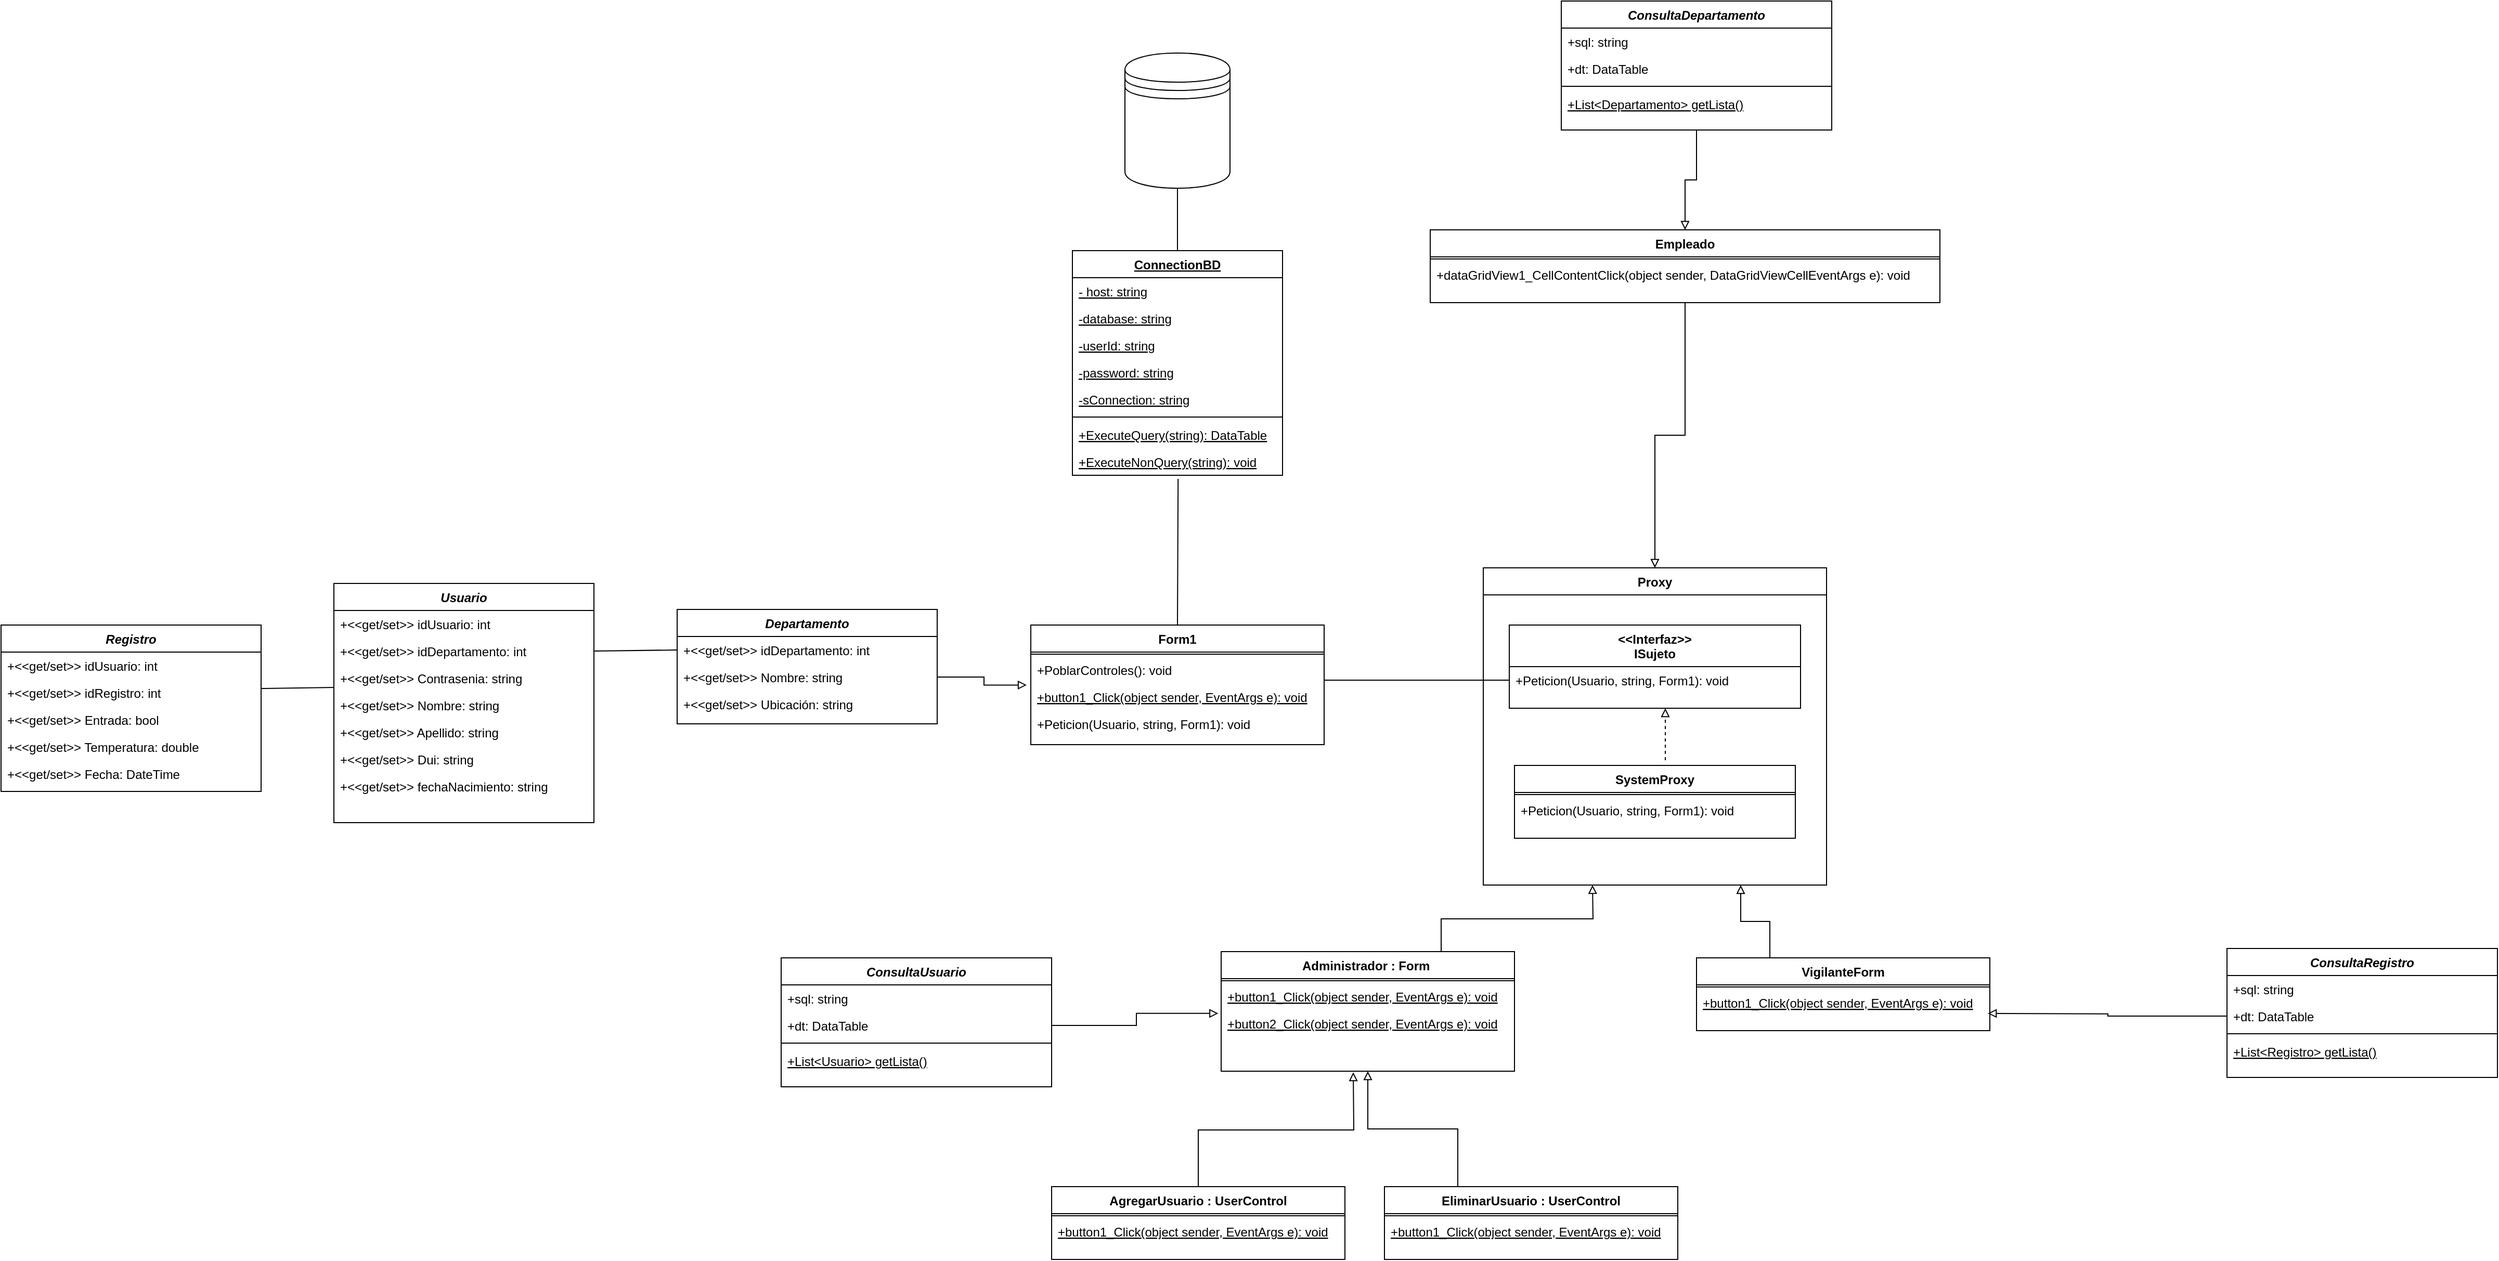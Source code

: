 <mxfile version="13.3.6" type="device"><diagram id="C5RBs43oDa-KdzZeNtuy" name="Page-1"><mxGraphModel dx="2675" dy="1678" grid="1" gridSize="10" guides="1" tooltips="1" connect="1" arrows="1" fold="1" page="1" pageScale="1" pageWidth="827" pageHeight="1169" math="0" shadow="0"><root><mxCell id="WIyWlLk6GJQsqaUBKTNV-0"/><mxCell id="WIyWlLk6GJQsqaUBKTNV-1" parent="WIyWlLk6GJQsqaUBKTNV-0"/><mxCell id="zkfFHV4jXpPFQw0GAbJ--13" value="&lt;&lt;Interfaz&gt;&gt;&#10;ISujeto" style="swimlane;fontStyle=1;align=center;verticalAlign=top;childLayout=stackLayout;horizontal=1;startSize=40;horizontalStack=0;resizeParent=1;resizeLast=0;collapsible=1;marginBottom=0;rounded=0;shadow=0;strokeWidth=1;" parent="WIyWlLk6GJQsqaUBKTNV-1" vertex="1"><mxGeometry x="490" y="450" width="280" height="80" as="geometry"><mxRectangle x="340" y="380" width="170" height="26" as="alternateBounds"/></mxGeometry></mxCell><mxCell id="zkfFHV4jXpPFQw0GAbJ--14" value="+Peticion(Usuario, string, Form1): void" style="text;align=left;verticalAlign=top;spacingLeft=4;spacingRight=4;overflow=hidden;rotatable=0;points=[[0,0.5],[1,0.5]];portConstraint=eastwest;" parent="zkfFHV4jXpPFQw0GAbJ--13" vertex="1"><mxGeometry y="40" width="280" height="26" as="geometry"/></mxCell><mxCell id="zkfFHV4jXpPFQw0GAbJ--15" value="" style="line;html=1;strokeWidth=1;align=left;verticalAlign=middle;spacingTop=-1;spacingLeft=3;spacingRight=3;rotatable=0;labelPosition=right;points=[];portConstraint=eastwest;" parent="zkfFHV4jXpPFQw0GAbJ--13" vertex="1"><mxGeometry y="66" width="280" as="geometry"/></mxCell><mxCell id="zkfFHV4jXpPFQw0GAbJ--6" value="SystemProxy" style="swimlane;fontStyle=1;align=center;verticalAlign=top;childLayout=stackLayout;horizontal=1;startSize=26;horizontalStack=0;resizeParent=1;resizeLast=0;collapsible=1;marginBottom=0;rounded=0;shadow=0;strokeWidth=1;" parent="WIyWlLk6GJQsqaUBKTNV-1" vertex="1"><mxGeometry x="495" y="585" width="270" height="70" as="geometry"><mxRectangle x="130" y="380" width="160" height="26" as="alternateBounds"/></mxGeometry></mxCell><mxCell id="zkfFHV4jXpPFQw0GAbJ--9" value="" style="line;html=1;strokeWidth=1;align=left;verticalAlign=middle;spacingTop=-1;spacingLeft=3;spacingRight=3;rotatable=0;labelPosition=right;points=[];portConstraint=eastwest;" parent="zkfFHV4jXpPFQw0GAbJ--6" vertex="1"><mxGeometry y="26" width="270" height="4" as="geometry"/></mxCell><mxCell id="zkfFHV4jXpPFQw0GAbJ--10" value="+Peticion(Usuario, string, Form1): void" style="text;align=left;verticalAlign=top;spacingLeft=4;spacingRight=4;overflow=hidden;rotatable=0;points=[[0,0.5],[1,0.5]];portConstraint=eastwest;fontStyle=0" parent="zkfFHV4jXpPFQw0GAbJ--6" vertex="1"><mxGeometry y="30" width="270" height="26" as="geometry"/></mxCell><mxCell id="h6m7M0IWnT54cauGJ-Vh-0" value="Proxy" style="swimlane;fontStyle=1;childLayout=stackLayout;horizontal=1;startSize=26;fillColor=none;horizontalStack=0;resizeParent=1;resizeParentMax=0;resizeLast=0;collapsible=1;marginBottom=0;" vertex="1" parent="WIyWlLk6GJQsqaUBKTNV-1"><mxGeometry x="465" y="395" width="330" height="305" as="geometry"/></mxCell><mxCell id="h6m7M0IWnT54cauGJ-Vh-109" value="" style="endArrow=block;html=1;endFill=0;dashed=1;" edge="1" parent="h6m7M0IWnT54cauGJ-Vh-0"><mxGeometry width="50" height="50" relative="1" as="geometry"><mxPoint x="175" y="185" as="sourcePoint"/><mxPoint x="175" y="135" as="targetPoint"/></mxGeometry></mxCell><mxCell id="h6m7M0IWnT54cauGJ-Vh-64" value="Form1" style="swimlane;fontStyle=1;align=center;verticalAlign=top;childLayout=stackLayout;horizontal=1;startSize=26;horizontalStack=0;resizeParent=1;resizeLast=0;collapsible=1;marginBottom=0;rounded=0;shadow=0;strokeWidth=1;" vertex="1" parent="WIyWlLk6GJQsqaUBKTNV-1"><mxGeometry x="30" y="450" width="282" height="115" as="geometry"><mxRectangle x="550" y="140" width="160" height="26" as="alternateBounds"/></mxGeometry></mxCell><mxCell id="h6m7M0IWnT54cauGJ-Vh-70" value="" style="line;html=1;strokeWidth=1;align=left;verticalAlign=middle;spacingTop=-1;spacingLeft=3;spacingRight=3;rotatable=0;labelPosition=right;points=[];portConstraint=eastwest;" vertex="1" parent="h6m7M0IWnT54cauGJ-Vh-64"><mxGeometry y="26" width="282" height="4" as="geometry"/></mxCell><mxCell id="h6m7M0IWnT54cauGJ-Vh-71" value="+PoblarControles(): void" style="text;align=left;verticalAlign=top;spacingLeft=4;spacingRight=4;overflow=hidden;rotatable=0;points=[[0,0.5],[1,0.5]];portConstraint=eastwest;fontStyle=0" vertex="1" parent="h6m7M0IWnT54cauGJ-Vh-64"><mxGeometry y="30" width="282" height="26" as="geometry"/></mxCell><mxCell id="h6m7M0IWnT54cauGJ-Vh-72" value="+button1_Click(object sender, EventArgs e): void" style="text;align=left;verticalAlign=top;spacingLeft=4;spacingRight=4;overflow=hidden;rotatable=0;points=[[0,0.5],[1,0.5]];portConstraint=eastwest;fontStyle=4" vertex="1" parent="h6m7M0IWnT54cauGJ-Vh-64"><mxGeometry y="56" width="282" height="26" as="geometry"/></mxCell><mxCell id="h6m7M0IWnT54cauGJ-Vh-108" value="+Peticion(Usuario, string, Form1): void" style="text;align=left;verticalAlign=top;spacingLeft=4;spacingRight=4;overflow=hidden;rotatable=0;points=[[0,0.5],[1,0.5]];portConstraint=eastwest;" vertex="1" parent="h6m7M0IWnT54cauGJ-Vh-64"><mxGeometry y="82" width="282" height="26" as="geometry"/></mxCell><mxCell id="zkfFHV4jXpPFQw0GAbJ--17" value="ConnectionBD" style="swimlane;fontStyle=5;align=center;verticalAlign=top;childLayout=stackLayout;horizontal=1;startSize=26;horizontalStack=0;resizeParent=1;resizeLast=0;collapsible=1;marginBottom=0;rounded=0;shadow=0;strokeWidth=1;" parent="WIyWlLk6GJQsqaUBKTNV-1" vertex="1"><mxGeometry x="70" y="90" width="202" height="216" as="geometry"><mxRectangle x="550" y="140" width="160" height="26" as="alternateBounds"/></mxGeometry></mxCell><mxCell id="zkfFHV4jXpPFQw0GAbJ--18" value="- host: string" style="text;align=left;verticalAlign=top;spacingLeft=4;spacingRight=4;overflow=hidden;rotatable=0;points=[[0,0.5],[1,0.5]];portConstraint=eastwest;fontStyle=4" parent="zkfFHV4jXpPFQw0GAbJ--17" vertex="1"><mxGeometry y="26" width="202" height="26" as="geometry"/></mxCell><mxCell id="zkfFHV4jXpPFQw0GAbJ--19" value="-database: string" style="text;align=left;verticalAlign=top;spacingLeft=4;spacingRight=4;overflow=hidden;rotatable=0;points=[[0,0.5],[1,0.5]];portConstraint=eastwest;rounded=0;shadow=0;html=0;fontStyle=4" parent="zkfFHV4jXpPFQw0GAbJ--17" vertex="1"><mxGeometry y="52" width="202" height="26" as="geometry"/></mxCell><mxCell id="zkfFHV4jXpPFQw0GAbJ--20" value="-userId: string" style="text;align=left;verticalAlign=top;spacingLeft=4;spacingRight=4;overflow=hidden;rotatable=0;points=[[0,0.5],[1,0.5]];portConstraint=eastwest;rounded=0;shadow=0;html=0;fontStyle=4" parent="zkfFHV4jXpPFQw0GAbJ--17" vertex="1"><mxGeometry y="78" width="202" height="26" as="geometry"/></mxCell><mxCell id="zkfFHV4jXpPFQw0GAbJ--21" value="-password: string" style="text;align=left;verticalAlign=top;spacingLeft=4;spacingRight=4;overflow=hidden;rotatable=0;points=[[0,0.5],[1,0.5]];portConstraint=eastwest;rounded=0;shadow=0;html=0;fontStyle=4" parent="zkfFHV4jXpPFQw0GAbJ--17" vertex="1"><mxGeometry y="104" width="202" height="26" as="geometry"/></mxCell><mxCell id="zkfFHV4jXpPFQw0GAbJ--22" value="-sConnection: string" style="text;align=left;verticalAlign=top;spacingLeft=4;spacingRight=4;overflow=hidden;rotatable=0;points=[[0,0.5],[1,0.5]];portConstraint=eastwest;rounded=0;shadow=0;html=0;fontStyle=4" parent="zkfFHV4jXpPFQw0GAbJ--17" vertex="1"><mxGeometry y="130" width="202" height="26" as="geometry"/></mxCell><mxCell id="zkfFHV4jXpPFQw0GAbJ--23" value="" style="line;html=1;strokeWidth=1;align=left;verticalAlign=middle;spacingTop=-1;spacingLeft=3;spacingRight=3;rotatable=0;labelPosition=right;points=[];portConstraint=eastwest;" parent="zkfFHV4jXpPFQw0GAbJ--17" vertex="1"><mxGeometry y="156" width="202" height="8" as="geometry"/></mxCell><mxCell id="zkfFHV4jXpPFQw0GAbJ--24" value="+ExecuteQuery(string): DataTable" style="text;align=left;verticalAlign=top;spacingLeft=4;spacingRight=4;overflow=hidden;rotatable=0;points=[[0,0.5],[1,0.5]];portConstraint=eastwest;fontStyle=4" parent="zkfFHV4jXpPFQw0GAbJ--17" vertex="1"><mxGeometry y="164" width="202" height="26" as="geometry"/></mxCell><mxCell id="zkfFHV4jXpPFQw0GAbJ--25" value="+ExecuteNonQuery(string): void" style="text;align=left;verticalAlign=top;spacingLeft=4;spacingRight=4;overflow=hidden;rotatable=0;points=[[0,0.5],[1,0.5]];portConstraint=eastwest;fontStyle=4" parent="zkfFHV4jXpPFQw0GAbJ--17" vertex="1"><mxGeometry y="190" width="202" height="26" as="geometry"/></mxCell><mxCell id="h6m7M0IWnT54cauGJ-Vh-16" value="Usuario" style="swimlane;fontStyle=3;align=center;verticalAlign=top;childLayout=stackLayout;horizontal=1;startSize=26;horizontalStack=0;resizeParent=1;resizeLast=0;collapsible=1;marginBottom=0;rounded=0;shadow=0;strokeWidth=1;" vertex="1" parent="WIyWlLk6GJQsqaUBKTNV-1"><mxGeometry x="-640" y="410" width="250" height="230" as="geometry"><mxRectangle x="230" y="140" width="160" height="26" as="alternateBounds"/></mxGeometry></mxCell><mxCell id="h6m7M0IWnT54cauGJ-Vh-17" value="+&lt;&lt;get/set&gt;&gt; idUsuario: int" style="text;align=left;verticalAlign=top;spacingLeft=4;spacingRight=4;overflow=hidden;rotatable=0;points=[[0,0.5],[1,0.5]];portConstraint=eastwest;" vertex="1" parent="h6m7M0IWnT54cauGJ-Vh-16"><mxGeometry y="26" width="250" height="26" as="geometry"/></mxCell><mxCell id="h6m7M0IWnT54cauGJ-Vh-18" value="+&lt;&lt;get/set&gt;&gt; idDepartamento: int" style="text;align=left;verticalAlign=top;spacingLeft=4;spacingRight=4;overflow=hidden;rotatable=0;points=[[0,0.5],[1,0.5]];portConstraint=eastwest;rounded=0;shadow=0;html=0;" vertex="1" parent="h6m7M0IWnT54cauGJ-Vh-16"><mxGeometry y="52" width="250" height="26" as="geometry"/></mxCell><mxCell id="h6m7M0IWnT54cauGJ-Vh-19" value="+&lt;&lt;get/set&gt;&gt; Contrasenia: string" style="text;align=left;verticalAlign=top;spacingLeft=4;spacingRight=4;overflow=hidden;rotatable=0;points=[[0,0.5],[1,0.5]];portConstraint=eastwest;rounded=0;shadow=0;html=0;" vertex="1" parent="h6m7M0IWnT54cauGJ-Vh-16"><mxGeometry y="78" width="250" height="26" as="geometry"/></mxCell><mxCell id="h6m7M0IWnT54cauGJ-Vh-34" value="+&lt;&lt;get/set&gt;&gt; Nombre: string" style="text;align=left;verticalAlign=top;spacingLeft=4;spacingRight=4;overflow=hidden;rotatable=0;points=[[0,0.5],[1,0.5]];portConstraint=eastwest;rounded=0;shadow=0;html=0;" vertex="1" parent="h6m7M0IWnT54cauGJ-Vh-16"><mxGeometry y="104" width="250" height="26" as="geometry"/></mxCell><mxCell id="h6m7M0IWnT54cauGJ-Vh-35" value="+&lt;&lt;get/set&gt;&gt; Apellido: string" style="text;align=left;verticalAlign=top;spacingLeft=4;spacingRight=4;overflow=hidden;rotatable=0;points=[[0,0.5],[1,0.5]];portConstraint=eastwest;rounded=0;shadow=0;html=0;" vertex="1" parent="h6m7M0IWnT54cauGJ-Vh-16"><mxGeometry y="130" width="250" height="26" as="geometry"/></mxCell><mxCell id="h6m7M0IWnT54cauGJ-Vh-36" value="+&lt;&lt;get/set&gt;&gt; Dui: string" style="text;align=left;verticalAlign=top;spacingLeft=4;spacingRight=4;overflow=hidden;rotatable=0;points=[[0,0.5],[1,0.5]];portConstraint=eastwest;rounded=0;shadow=0;html=0;" vertex="1" parent="h6m7M0IWnT54cauGJ-Vh-16"><mxGeometry y="156" width="250" height="26" as="geometry"/></mxCell><mxCell id="h6m7M0IWnT54cauGJ-Vh-37" value="+&lt;&lt;get/set&gt;&gt; fechaNacimiento: string" style="text;align=left;verticalAlign=top;spacingLeft=4;spacingRight=4;overflow=hidden;rotatable=0;points=[[0,0.5],[1,0.5]];portConstraint=eastwest;rounded=0;shadow=0;html=0;" vertex="1" parent="h6m7M0IWnT54cauGJ-Vh-16"><mxGeometry y="182" width="250" height="26" as="geometry"/></mxCell><mxCell id="h6m7M0IWnT54cauGJ-Vh-20" value="" style="line;html=1;strokeWidth=1;align=left;verticalAlign=middle;spacingTop=-1;spacingLeft=3;spacingRight=3;rotatable=0;labelPosition=right;points=[];portConstraint=eastwest;" vertex="1" parent="h6m7M0IWnT54cauGJ-Vh-16"><mxGeometry y="208" width="250" as="geometry"/></mxCell><mxCell id="h6m7M0IWnT54cauGJ-Vh-110" value="" style="endArrow=none;html=1;entryX=0;entryY=0.5;entryDx=0;entryDy=0;" edge="1" parent="WIyWlLk6GJQsqaUBKTNV-1" target="zkfFHV4jXpPFQw0GAbJ--14"><mxGeometry width="50" height="50" relative="1" as="geometry"><mxPoint x="312" y="503" as="sourcePoint"/><mxPoint x="362" y="450" as="targetPoint"/></mxGeometry></mxCell><mxCell id="h6m7M0IWnT54cauGJ-Vh-114" value="" style="endArrow=none;html=1;exitX=0.503;exitY=1.137;exitDx=0;exitDy=0;exitPerimeter=0;entryX=0.5;entryY=0;entryDx=0;entryDy=0;" edge="1" parent="WIyWlLk6GJQsqaUBKTNV-1" source="zkfFHV4jXpPFQw0GAbJ--25" target="h6m7M0IWnT54cauGJ-Vh-64"><mxGeometry width="50" height="50" relative="1" as="geometry"><mxPoint x="150" y="550" as="sourcePoint"/><mxPoint x="200" y="500" as="targetPoint"/></mxGeometry></mxCell><mxCell id="h6m7M0IWnT54cauGJ-Vh-115" value="" style="endArrow=none;html=1;exitX=0.5;exitY=0;exitDx=0;exitDy=0;" edge="1" parent="WIyWlLk6GJQsqaUBKTNV-1" source="zkfFHV4jXpPFQw0GAbJ--17" target="h6m7M0IWnT54cauGJ-Vh-116"><mxGeometry width="50" height="50" relative="1" as="geometry"><mxPoint x="150" y="270" as="sourcePoint"/><mxPoint x="171" y="10" as="targetPoint"/></mxGeometry></mxCell><mxCell id="h6m7M0IWnT54cauGJ-Vh-116" value="" style="shape=datastore;whiteSpace=wrap;html=1;" vertex="1" parent="WIyWlLk6GJQsqaUBKTNV-1"><mxGeometry x="120.5" y="-100" width="101" height="130" as="geometry"/></mxCell><mxCell id="h6m7M0IWnT54cauGJ-Vh-123" style="edgeStyle=orthogonalEdgeStyle;rounded=0;orthogonalLoop=1;jettySize=auto;html=1;exitX=0.75;exitY=0;exitDx=0;exitDy=0;endArrow=block;endFill=0;" edge="1" parent="WIyWlLk6GJQsqaUBKTNV-1" source="h6m7M0IWnT54cauGJ-Vh-95"><mxGeometry relative="1" as="geometry"><mxPoint x="570" y="700" as="targetPoint"/></mxGeometry></mxCell><mxCell id="h6m7M0IWnT54cauGJ-Vh-95" value="Administrador : Form " style="swimlane;fontStyle=1;align=center;verticalAlign=top;childLayout=stackLayout;horizontal=1;startSize=26;horizontalStack=0;resizeParent=1;resizeLast=0;collapsible=1;marginBottom=0;rounded=0;shadow=0;strokeWidth=1;" vertex="1" parent="WIyWlLk6GJQsqaUBKTNV-1"><mxGeometry x="213" y="764" width="282" height="115" as="geometry"><mxRectangle x="550" y="140" width="160" height="26" as="alternateBounds"/></mxGeometry></mxCell><mxCell id="h6m7M0IWnT54cauGJ-Vh-96" value="" style="line;html=1;strokeWidth=1;align=left;verticalAlign=middle;spacingTop=-1;spacingLeft=3;spacingRight=3;rotatable=0;labelPosition=right;points=[];portConstraint=eastwest;" vertex="1" parent="h6m7M0IWnT54cauGJ-Vh-95"><mxGeometry y="26" width="282" height="4" as="geometry"/></mxCell><mxCell id="h6m7M0IWnT54cauGJ-Vh-97" value="+button1_Click(object sender, EventArgs e): void" style="text;align=left;verticalAlign=top;spacingLeft=4;spacingRight=4;overflow=hidden;rotatable=0;points=[[0,0.5],[1,0.5]];portConstraint=eastwest;fontStyle=4" vertex="1" parent="h6m7M0IWnT54cauGJ-Vh-95"><mxGeometry y="30" width="282" height="26" as="geometry"/></mxCell><mxCell id="h6m7M0IWnT54cauGJ-Vh-98" value="+button2_Click(object sender, EventArgs e): void" style="text;align=left;verticalAlign=top;spacingLeft=4;spacingRight=4;overflow=hidden;rotatable=0;points=[[0,0.5],[1,0.5]];portConstraint=eastwest;fontStyle=4" vertex="1" parent="h6m7M0IWnT54cauGJ-Vh-95"><mxGeometry y="56" width="282" height="26" as="geometry"/></mxCell><mxCell id="h6m7M0IWnT54cauGJ-Vh-122" style="edgeStyle=orthogonalEdgeStyle;rounded=0;orthogonalLoop=1;jettySize=auto;html=1;exitX=0.25;exitY=0;exitDx=0;exitDy=0;entryX=0.5;entryY=1;entryDx=0;entryDy=0;endArrow=block;endFill=0;" edge="1" parent="WIyWlLk6GJQsqaUBKTNV-1" source="h6m7M0IWnT54cauGJ-Vh-103" target="h6m7M0IWnT54cauGJ-Vh-95"><mxGeometry relative="1" as="geometry"/></mxCell><mxCell id="h6m7M0IWnT54cauGJ-Vh-103" value="EliminarUsuario : UserControl" style="swimlane;fontStyle=1;align=center;verticalAlign=top;childLayout=stackLayout;horizontal=1;startSize=26;horizontalStack=0;resizeParent=1;resizeLast=0;collapsible=1;marginBottom=0;rounded=0;shadow=0;strokeWidth=1;" vertex="1" parent="WIyWlLk6GJQsqaUBKTNV-1"><mxGeometry x="370" y="990" width="282" height="70" as="geometry"><mxRectangle x="550" y="140" width="160" height="26" as="alternateBounds"/></mxGeometry></mxCell><mxCell id="h6m7M0IWnT54cauGJ-Vh-104" value="" style="line;html=1;strokeWidth=1;align=left;verticalAlign=middle;spacingTop=-1;spacingLeft=3;spacingRight=3;rotatable=0;labelPosition=right;points=[];portConstraint=eastwest;" vertex="1" parent="h6m7M0IWnT54cauGJ-Vh-103"><mxGeometry y="26" width="282" height="4" as="geometry"/></mxCell><mxCell id="h6m7M0IWnT54cauGJ-Vh-105" value="+button1_Click(object sender, EventArgs e): void" style="text;align=left;verticalAlign=top;spacingLeft=4;spacingRight=4;overflow=hidden;rotatable=0;points=[[0,0.5],[1,0.5]];portConstraint=eastwest;fontStyle=4" vertex="1" parent="h6m7M0IWnT54cauGJ-Vh-103"><mxGeometry y="30" width="282" height="26" as="geometry"/></mxCell><mxCell id="h6m7M0IWnT54cauGJ-Vh-121" style="edgeStyle=orthogonalEdgeStyle;rounded=0;orthogonalLoop=1;jettySize=auto;html=1;exitX=0.5;exitY=0;exitDx=0;exitDy=0;endArrow=block;endFill=0;" edge="1" parent="WIyWlLk6GJQsqaUBKTNV-1" source="h6m7M0IWnT54cauGJ-Vh-99"><mxGeometry relative="1" as="geometry"><mxPoint x="340" y="880" as="targetPoint"/></mxGeometry></mxCell><mxCell id="h6m7M0IWnT54cauGJ-Vh-99" value="AgregarUsuario : UserControl" style="swimlane;fontStyle=1;align=center;verticalAlign=top;childLayout=stackLayout;horizontal=1;startSize=26;horizontalStack=0;resizeParent=1;resizeLast=0;collapsible=1;marginBottom=0;rounded=0;shadow=0;strokeWidth=1;" vertex="1" parent="WIyWlLk6GJQsqaUBKTNV-1"><mxGeometry x="50" y="990" width="282" height="70" as="geometry"><mxRectangle x="550" y="140" width="160" height="26" as="alternateBounds"/></mxGeometry></mxCell><mxCell id="h6m7M0IWnT54cauGJ-Vh-100" value="" style="line;html=1;strokeWidth=1;align=left;verticalAlign=middle;spacingTop=-1;spacingLeft=3;spacingRight=3;rotatable=0;labelPosition=right;points=[];portConstraint=eastwest;" vertex="1" parent="h6m7M0IWnT54cauGJ-Vh-99"><mxGeometry y="26" width="282" height="4" as="geometry"/></mxCell><mxCell id="h6m7M0IWnT54cauGJ-Vh-101" value="+button1_Click(object sender, EventArgs e): void" style="text;align=left;verticalAlign=top;spacingLeft=4;spacingRight=4;overflow=hidden;rotatable=0;points=[[0,0.5],[1,0.5]];portConstraint=eastwest;fontStyle=4" vertex="1" parent="h6m7M0IWnT54cauGJ-Vh-99"><mxGeometry y="30" width="282" height="26" as="geometry"/></mxCell><mxCell id="h6m7M0IWnT54cauGJ-Vh-126" style="edgeStyle=orthogonalEdgeStyle;rounded=0;orthogonalLoop=1;jettySize=auto;html=1;exitX=0.25;exitY=0;exitDx=0;exitDy=0;entryX=0.75;entryY=1;entryDx=0;entryDy=0;endArrow=block;endFill=0;" edge="1" parent="WIyWlLk6GJQsqaUBKTNV-1" source="h6m7M0IWnT54cauGJ-Vh-90" target="h6m7M0IWnT54cauGJ-Vh-0"><mxGeometry relative="1" as="geometry"/></mxCell><mxCell id="h6m7M0IWnT54cauGJ-Vh-90" value="VigilanteForm" style="swimlane;fontStyle=1;align=center;verticalAlign=top;childLayout=stackLayout;horizontal=1;startSize=26;horizontalStack=0;resizeParent=1;resizeLast=0;collapsible=1;marginBottom=0;rounded=0;shadow=0;strokeWidth=1;" vertex="1" parent="WIyWlLk6GJQsqaUBKTNV-1"><mxGeometry x="670" y="770" width="282" height="70" as="geometry"><mxRectangle x="550" y="140" width="160" height="26" as="alternateBounds"/></mxGeometry></mxCell><mxCell id="h6m7M0IWnT54cauGJ-Vh-91" value="" style="line;html=1;strokeWidth=1;align=left;verticalAlign=middle;spacingTop=-1;spacingLeft=3;spacingRight=3;rotatable=0;labelPosition=right;points=[];portConstraint=eastwest;" vertex="1" parent="h6m7M0IWnT54cauGJ-Vh-90"><mxGeometry y="26" width="282" height="4" as="geometry"/></mxCell><mxCell id="h6m7M0IWnT54cauGJ-Vh-93" value="+button1_Click(object sender, EventArgs e): void" style="text;align=left;verticalAlign=top;spacingLeft=4;spacingRight=4;overflow=hidden;rotatable=0;points=[[0,0.5],[1,0.5]];portConstraint=eastwest;fontStyle=4" vertex="1" parent="h6m7M0IWnT54cauGJ-Vh-90"><mxGeometry y="30" width="282" height="26" as="geometry"/></mxCell><mxCell id="h6m7M0IWnT54cauGJ-Vh-59" value="ConsultaRegistro" style="swimlane;fontStyle=3;align=center;verticalAlign=top;childLayout=stackLayout;horizontal=1;startSize=26;horizontalStack=0;resizeParent=1;resizeLast=0;collapsible=1;marginBottom=0;rounded=0;shadow=0;strokeWidth=1;" vertex="1" parent="WIyWlLk6GJQsqaUBKTNV-1"><mxGeometry x="1180" y="761" width="260" height="124" as="geometry"><mxRectangle x="230" y="140" width="160" height="26" as="alternateBounds"/></mxGeometry></mxCell><mxCell id="h6m7M0IWnT54cauGJ-Vh-60" value="+sql: string" style="text;align=left;verticalAlign=top;spacingLeft=4;spacingRight=4;overflow=hidden;rotatable=0;points=[[0,0.5],[1,0.5]];portConstraint=eastwest;rounded=0;shadow=0;html=0;" vertex="1" parent="h6m7M0IWnT54cauGJ-Vh-59"><mxGeometry y="26" width="260" height="26" as="geometry"/></mxCell><mxCell id="h6m7M0IWnT54cauGJ-Vh-61" value="+dt: DataTable" style="text;align=left;verticalAlign=top;spacingLeft=4;spacingRight=4;overflow=hidden;rotatable=0;points=[[0,0.5],[1,0.5]];portConstraint=eastwest;" vertex="1" parent="h6m7M0IWnT54cauGJ-Vh-59"><mxGeometry y="52" width="260" height="26" as="geometry"/></mxCell><mxCell id="h6m7M0IWnT54cauGJ-Vh-62" value="" style="line;html=1;strokeWidth=1;align=left;verticalAlign=middle;spacingTop=-1;spacingLeft=3;spacingRight=3;rotatable=0;labelPosition=right;points=[];portConstraint=eastwest;" vertex="1" parent="h6m7M0IWnT54cauGJ-Vh-59"><mxGeometry y="78" width="260" height="8" as="geometry"/></mxCell><mxCell id="h6m7M0IWnT54cauGJ-Vh-63" value="+List&lt;Registro&gt; getLista()" style="text;align=left;verticalAlign=top;spacingLeft=4;spacingRight=4;overflow=hidden;rotatable=0;points=[[0,0.5],[1,0.5]];portConstraint=eastwest;rounded=0;shadow=0;html=0;fontStyle=4" vertex="1" parent="h6m7M0IWnT54cauGJ-Vh-59"><mxGeometry y="86" width="260" height="26" as="geometry"/></mxCell><mxCell id="h6m7M0IWnT54cauGJ-Vh-124" style="edgeStyle=orthogonalEdgeStyle;rounded=0;orthogonalLoop=1;jettySize=auto;html=1;exitX=0;exitY=0.5;exitDx=0;exitDy=0;entryX=0.993;entryY=-0.099;entryDx=0;entryDy=0;entryPerimeter=0;endArrow=block;endFill=0;" edge="1" parent="WIyWlLk6GJQsqaUBKTNV-1" source="h6m7M0IWnT54cauGJ-Vh-61"><mxGeometry relative="1" as="geometry"><mxPoint x="950.026" y="823.426" as="targetPoint"/></mxGeometry></mxCell><mxCell id="h6m7M0IWnT54cauGJ-Vh-28" value="ConsultaUsuario" style="swimlane;fontStyle=3;align=center;verticalAlign=top;childLayout=stackLayout;horizontal=1;startSize=26;horizontalStack=0;resizeParent=1;resizeLast=0;collapsible=1;marginBottom=0;rounded=0;shadow=0;strokeWidth=1;" vertex="1" parent="WIyWlLk6GJQsqaUBKTNV-1"><mxGeometry x="-210" y="770" width="260" height="124" as="geometry"><mxRectangle x="230" y="140" width="160" height="26" as="alternateBounds"/></mxGeometry></mxCell><mxCell id="h6m7M0IWnT54cauGJ-Vh-31" value="+sql: string" style="text;align=left;verticalAlign=top;spacingLeft=4;spacingRight=4;overflow=hidden;rotatable=0;points=[[0,0.5],[1,0.5]];portConstraint=eastwest;rounded=0;shadow=0;html=0;" vertex="1" parent="h6m7M0IWnT54cauGJ-Vh-28"><mxGeometry y="26" width="260" height="26" as="geometry"/></mxCell><mxCell id="h6m7M0IWnT54cauGJ-Vh-33" value="+dt: DataTable" style="text;align=left;verticalAlign=top;spacingLeft=4;spacingRight=4;overflow=hidden;rotatable=0;points=[[0,0.5],[1,0.5]];portConstraint=eastwest;" vertex="1" parent="h6m7M0IWnT54cauGJ-Vh-28"><mxGeometry y="52" width="260" height="26" as="geometry"/></mxCell><mxCell id="h6m7M0IWnT54cauGJ-Vh-32" value="" style="line;html=1;strokeWidth=1;align=left;verticalAlign=middle;spacingTop=-1;spacingLeft=3;spacingRight=3;rotatable=0;labelPosition=right;points=[];portConstraint=eastwest;" vertex="1" parent="h6m7M0IWnT54cauGJ-Vh-28"><mxGeometry y="78" width="260" height="8" as="geometry"/></mxCell><mxCell id="h6m7M0IWnT54cauGJ-Vh-30" value="+List&lt;Usuario&gt; getLista()" style="text;align=left;verticalAlign=top;spacingLeft=4;spacingRight=4;overflow=hidden;rotatable=0;points=[[0,0.5],[1,0.5]];portConstraint=eastwest;rounded=0;shadow=0;html=0;fontStyle=4" vertex="1" parent="h6m7M0IWnT54cauGJ-Vh-28"><mxGeometry y="86" width="260" height="26" as="geometry"/></mxCell><mxCell id="h6m7M0IWnT54cauGJ-Vh-125" style="edgeStyle=orthogonalEdgeStyle;rounded=0;orthogonalLoop=1;jettySize=auto;html=1;exitX=1;exitY=0.5;exitDx=0;exitDy=0;entryX=-0.01;entryY=0.132;entryDx=0;entryDy=0;entryPerimeter=0;endArrow=block;endFill=0;" edge="1" parent="WIyWlLk6GJQsqaUBKTNV-1" source="h6m7M0IWnT54cauGJ-Vh-33" target="h6m7M0IWnT54cauGJ-Vh-98"><mxGeometry relative="1" as="geometry"/></mxCell><mxCell id="h6m7M0IWnT54cauGJ-Vh-128" style="edgeStyle=orthogonalEdgeStyle;rounded=0;orthogonalLoop=1;jettySize=auto;html=1;exitX=0.5;exitY=1;exitDx=0;exitDy=0;endArrow=block;endFill=0;" edge="1" parent="WIyWlLk6GJQsqaUBKTNV-1" source="h6m7M0IWnT54cauGJ-Vh-86" target="h6m7M0IWnT54cauGJ-Vh-0"><mxGeometry relative="1" as="geometry"/></mxCell><mxCell id="h6m7M0IWnT54cauGJ-Vh-86" value="Empleado" style="swimlane;fontStyle=1;align=center;verticalAlign=top;childLayout=stackLayout;horizontal=1;startSize=26;horizontalStack=0;resizeParent=1;resizeLast=0;collapsible=1;marginBottom=0;rounded=0;shadow=0;strokeWidth=1;" vertex="1" parent="WIyWlLk6GJQsqaUBKTNV-1"><mxGeometry x="414" y="70" width="490" height="70" as="geometry"><mxRectangle x="550" y="140" width="160" height="26" as="alternateBounds"/></mxGeometry></mxCell><mxCell id="h6m7M0IWnT54cauGJ-Vh-87" value="" style="line;html=1;strokeWidth=1;align=left;verticalAlign=middle;spacingTop=-1;spacingLeft=3;spacingRight=3;rotatable=0;labelPosition=right;points=[];portConstraint=eastwest;" vertex="1" parent="h6m7M0IWnT54cauGJ-Vh-86"><mxGeometry y="26" width="490" height="4" as="geometry"/></mxCell><mxCell id="h6m7M0IWnT54cauGJ-Vh-89" value="+dataGridView1_CellContentClick(object sender, DataGridViewCellEventArgs e): void" style="text;align=left;verticalAlign=top;spacingLeft=4;spacingRight=4;overflow=hidden;rotatable=0;points=[[0,0.5],[1,0.5]];portConstraint=eastwest;fontStyle=0" vertex="1" parent="h6m7M0IWnT54cauGJ-Vh-86"><mxGeometry y="30" width="490" height="26" as="geometry"/></mxCell><mxCell id="h6m7M0IWnT54cauGJ-Vh-127" style="edgeStyle=orthogonalEdgeStyle;rounded=0;orthogonalLoop=1;jettySize=auto;html=1;exitX=0.5;exitY=1;exitDx=0;exitDy=0;entryX=0.5;entryY=0;entryDx=0;entryDy=0;endArrow=block;endFill=0;" edge="1" parent="WIyWlLk6GJQsqaUBKTNV-1" source="h6m7M0IWnT54cauGJ-Vh-54" target="h6m7M0IWnT54cauGJ-Vh-86"><mxGeometry relative="1" as="geometry"/></mxCell><mxCell id="h6m7M0IWnT54cauGJ-Vh-54" value="ConsultaDepartamento" style="swimlane;fontStyle=3;align=center;verticalAlign=top;childLayout=stackLayout;horizontal=1;startSize=26;horizontalStack=0;resizeParent=1;resizeLast=0;collapsible=1;marginBottom=0;rounded=0;shadow=0;strokeWidth=1;" vertex="1" parent="WIyWlLk6GJQsqaUBKTNV-1"><mxGeometry x="540" y="-150" width="260" height="124" as="geometry"><mxRectangle x="230" y="140" width="160" height="26" as="alternateBounds"/></mxGeometry></mxCell><mxCell id="h6m7M0IWnT54cauGJ-Vh-55" value="+sql: string" style="text;align=left;verticalAlign=top;spacingLeft=4;spacingRight=4;overflow=hidden;rotatable=0;points=[[0,0.5],[1,0.5]];portConstraint=eastwest;rounded=0;shadow=0;html=0;" vertex="1" parent="h6m7M0IWnT54cauGJ-Vh-54"><mxGeometry y="26" width="260" height="26" as="geometry"/></mxCell><mxCell id="h6m7M0IWnT54cauGJ-Vh-56" value="+dt: DataTable" style="text;align=left;verticalAlign=top;spacingLeft=4;spacingRight=4;overflow=hidden;rotatable=0;points=[[0,0.5],[1,0.5]];portConstraint=eastwest;" vertex="1" parent="h6m7M0IWnT54cauGJ-Vh-54"><mxGeometry y="52" width="260" height="26" as="geometry"/></mxCell><mxCell id="h6m7M0IWnT54cauGJ-Vh-57" value="" style="line;html=1;strokeWidth=1;align=left;verticalAlign=middle;spacingTop=-1;spacingLeft=3;spacingRight=3;rotatable=0;labelPosition=right;points=[];portConstraint=eastwest;" vertex="1" parent="h6m7M0IWnT54cauGJ-Vh-54"><mxGeometry y="78" width="260" height="8" as="geometry"/></mxCell><mxCell id="h6m7M0IWnT54cauGJ-Vh-58" value="+List&lt;Departamento&gt; getLista()" style="text;align=left;verticalAlign=top;spacingLeft=4;spacingRight=4;overflow=hidden;rotatable=0;points=[[0,0.5],[1,0.5]];portConstraint=eastwest;rounded=0;shadow=0;html=0;fontStyle=4" vertex="1" parent="h6m7M0IWnT54cauGJ-Vh-54"><mxGeometry y="86" width="260" height="26" as="geometry"/></mxCell><mxCell id="h6m7M0IWnT54cauGJ-Vh-38" value="Registro" style="swimlane;fontStyle=3;align=center;verticalAlign=top;childLayout=stackLayout;horizontal=1;startSize=26;horizontalStack=0;resizeParent=1;resizeLast=0;collapsible=1;marginBottom=0;rounded=0;shadow=0;strokeWidth=1;" vertex="1" parent="WIyWlLk6GJQsqaUBKTNV-1"><mxGeometry x="-960" y="450" width="250" height="160" as="geometry"><mxRectangle x="230" y="140" width="160" height="26" as="alternateBounds"/></mxGeometry></mxCell><mxCell id="h6m7M0IWnT54cauGJ-Vh-39" value="+&lt;&lt;get/set&gt;&gt; idUsuario: int" style="text;align=left;verticalAlign=top;spacingLeft=4;spacingRight=4;overflow=hidden;rotatable=0;points=[[0,0.5],[1,0.5]];portConstraint=eastwest;" vertex="1" parent="h6m7M0IWnT54cauGJ-Vh-38"><mxGeometry y="26" width="250" height="26" as="geometry"/></mxCell><mxCell id="h6m7M0IWnT54cauGJ-Vh-40" value="+&lt;&lt;get/set&gt;&gt; idRegistro: int" style="text;align=left;verticalAlign=top;spacingLeft=4;spacingRight=4;overflow=hidden;rotatable=0;points=[[0,0.5],[1,0.5]];portConstraint=eastwest;rounded=0;shadow=0;html=0;" vertex="1" parent="h6m7M0IWnT54cauGJ-Vh-38"><mxGeometry y="52" width="250" height="26" as="geometry"/></mxCell><mxCell id="h6m7M0IWnT54cauGJ-Vh-41" value="+&lt;&lt;get/set&gt;&gt; Entrada: bool" style="text;align=left;verticalAlign=top;spacingLeft=4;spacingRight=4;overflow=hidden;rotatable=0;points=[[0,0.5],[1,0.5]];portConstraint=eastwest;rounded=0;shadow=0;html=0;" vertex="1" parent="h6m7M0IWnT54cauGJ-Vh-38"><mxGeometry y="78" width="250" height="26" as="geometry"/></mxCell><mxCell id="h6m7M0IWnT54cauGJ-Vh-42" value="+&lt;&lt;get/set&gt;&gt; Temperatura: double" style="text;align=left;verticalAlign=top;spacingLeft=4;spacingRight=4;overflow=hidden;rotatable=0;points=[[0,0.5],[1,0.5]];portConstraint=eastwest;rounded=0;shadow=0;html=0;" vertex="1" parent="h6m7M0IWnT54cauGJ-Vh-38"><mxGeometry y="104" width="250" height="26" as="geometry"/></mxCell><mxCell id="h6m7M0IWnT54cauGJ-Vh-45" value="+&lt;&lt;get/set&gt;&gt; Fecha: DateTime" style="text;align=left;verticalAlign=top;spacingLeft=4;spacingRight=4;overflow=hidden;rotatable=0;points=[[0,0.5],[1,0.5]];portConstraint=eastwest;rounded=0;shadow=0;html=0;" vertex="1" parent="h6m7M0IWnT54cauGJ-Vh-38"><mxGeometry y="130" width="250" height="26" as="geometry"/></mxCell><mxCell id="h6m7M0IWnT54cauGJ-Vh-46" value="" style="line;html=1;strokeWidth=1;align=left;verticalAlign=middle;spacingTop=-1;spacingLeft=3;spacingRight=3;rotatable=0;labelPosition=right;points=[];portConstraint=eastwest;" vertex="1" parent="h6m7M0IWnT54cauGJ-Vh-38"><mxGeometry y="156" width="250" as="geometry"/></mxCell><mxCell id="h6m7M0IWnT54cauGJ-Vh-47" value="Departamento" style="swimlane;fontStyle=3;align=center;verticalAlign=top;childLayout=stackLayout;horizontal=1;startSize=26;horizontalStack=0;resizeParent=1;resizeLast=0;collapsible=1;marginBottom=0;rounded=0;shadow=0;strokeWidth=1;" vertex="1" parent="WIyWlLk6GJQsqaUBKTNV-1"><mxGeometry x="-310" y="435" width="250" height="110" as="geometry"><mxRectangle x="230" y="140" width="160" height="26" as="alternateBounds"/></mxGeometry></mxCell><mxCell id="h6m7M0IWnT54cauGJ-Vh-48" value="+&lt;&lt;get/set&gt;&gt; idDepartamento: int" style="text;align=left;verticalAlign=top;spacingLeft=4;spacingRight=4;overflow=hidden;rotatable=0;points=[[0,0.5],[1,0.5]];portConstraint=eastwest;" vertex="1" parent="h6m7M0IWnT54cauGJ-Vh-47"><mxGeometry y="26" width="250" height="26" as="geometry"/></mxCell><mxCell id="h6m7M0IWnT54cauGJ-Vh-49" value="+&lt;&lt;get/set&gt;&gt; Nombre: string" style="text;align=left;verticalAlign=top;spacingLeft=4;spacingRight=4;overflow=hidden;rotatable=0;points=[[0,0.5],[1,0.5]];portConstraint=eastwest;rounded=0;shadow=0;html=0;" vertex="1" parent="h6m7M0IWnT54cauGJ-Vh-47"><mxGeometry y="52" width="250" height="26" as="geometry"/></mxCell><mxCell id="h6m7M0IWnT54cauGJ-Vh-50" value="+&lt;&lt;get/set&gt;&gt; Ubicación: string" style="text;align=left;verticalAlign=top;spacingLeft=4;spacingRight=4;overflow=hidden;rotatable=0;points=[[0,0.5],[1,0.5]];portConstraint=eastwest;rounded=0;shadow=0;html=0;" vertex="1" parent="h6m7M0IWnT54cauGJ-Vh-47"><mxGeometry y="78" width="250" height="26" as="geometry"/></mxCell><mxCell id="h6m7M0IWnT54cauGJ-Vh-53" value="" style="line;html=1;strokeWidth=1;align=left;verticalAlign=middle;spacingTop=-1;spacingLeft=3;spacingRight=3;rotatable=0;labelPosition=right;points=[];portConstraint=eastwest;" vertex="1" parent="h6m7M0IWnT54cauGJ-Vh-47"><mxGeometry y="104" width="250" as="geometry"/></mxCell><mxCell id="h6m7M0IWnT54cauGJ-Vh-129" style="edgeStyle=orthogonalEdgeStyle;rounded=0;orthogonalLoop=1;jettySize=auto;html=1;exitX=1;exitY=0.5;exitDx=0;exitDy=0;entryX=-0.014;entryY=0.066;entryDx=0;entryDy=0;entryPerimeter=0;endArrow=block;endFill=0;" edge="1" parent="WIyWlLk6GJQsqaUBKTNV-1" source="h6m7M0IWnT54cauGJ-Vh-49" target="h6m7M0IWnT54cauGJ-Vh-72"><mxGeometry relative="1" as="geometry"/></mxCell><mxCell id="h6m7M0IWnT54cauGJ-Vh-130" value="" style="endArrow=none;html=1;exitX=1;exitY=0.5;exitDx=0;exitDy=0;entryX=0;entryY=0.5;entryDx=0;entryDy=0;" edge="1" parent="WIyWlLk6GJQsqaUBKTNV-1" source="h6m7M0IWnT54cauGJ-Vh-18" target="h6m7M0IWnT54cauGJ-Vh-48"><mxGeometry width="50" height="50" relative="1" as="geometry"><mxPoint x="-400" y="520" as="sourcePoint"/><mxPoint x="-350" y="470" as="targetPoint"/></mxGeometry></mxCell><mxCell id="h6m7M0IWnT54cauGJ-Vh-131" value="" style="endArrow=none;html=1;exitX=1;exitY=0.5;exitDx=0;exitDy=0;" edge="1" parent="WIyWlLk6GJQsqaUBKTNV-1"><mxGeometry width="50" height="50" relative="1" as="geometry"><mxPoint x="-710" y="511" as="sourcePoint"/><mxPoint x="-640" y="510" as="targetPoint"/></mxGeometry></mxCell></root></mxGraphModel></diagram></mxfile>